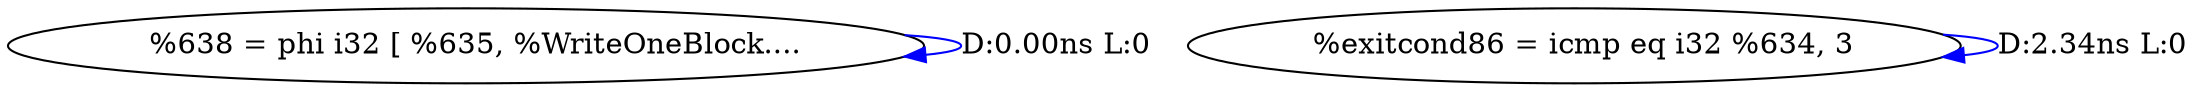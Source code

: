 digraph {
Node0x41811e0[label="  %638 = phi i32 [ %635, %WriteOneBlock...."];
Node0x41811e0 -> Node0x41811e0[label="D:0.00ns L:0",color=blue];
Node0x4181320[label="  %exitcond86 = icmp eq i32 %634, 3"];
Node0x4181320 -> Node0x4181320[label="D:2.34ns L:0",color=blue];
}
